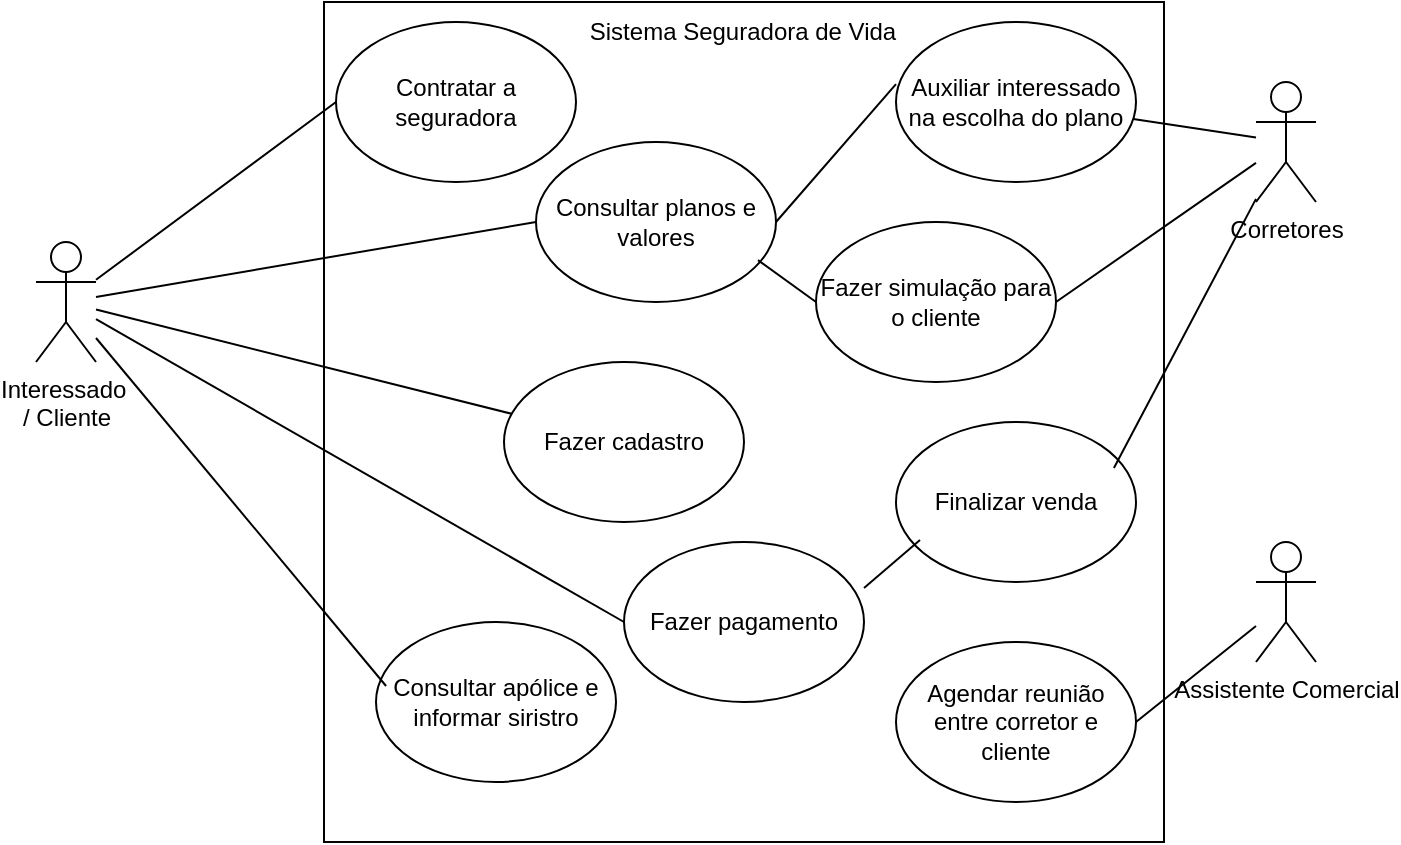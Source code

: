<mxfile version="28.2.5">
  <diagram name="Página-1" id="g3L8_VCffunA7m2RyKbb">
    <mxGraphModel dx="1111" dy="517" grid="1" gridSize="10" guides="1" tooltips="1" connect="1" arrows="1" fold="1" page="1" pageScale="1" pageWidth="827" pageHeight="1169" math="0" shadow="0">
      <root>
        <mxCell id="0" />
        <mxCell id="1" parent="0" />
        <mxCell id="9RJ5_KFD5nvwRMHBTUOD-1" value="" style="whiteSpace=wrap;html=1;aspect=fixed;" vertex="1" parent="1">
          <mxGeometry x="204" y="90" width="420" height="420" as="geometry" />
        </mxCell>
        <mxCell id="9RJ5_KFD5nvwRMHBTUOD-2" value="Interessado&amp;nbsp;&lt;div&gt;/&amp;nbsp;&lt;span style=&quot;background-color: transparent; color: light-dark(rgb(0, 0, 0), rgb(255, 255, 255));&quot;&gt;Cliente&lt;/span&gt;&lt;/div&gt;" style="shape=umlActor;verticalLabelPosition=bottom;verticalAlign=top;html=1;outlineConnect=0;" vertex="1" parent="1">
          <mxGeometry x="60" y="210" width="30" height="60" as="geometry" />
        </mxCell>
        <mxCell id="9RJ5_KFD5nvwRMHBTUOD-3" value="Corretores" style="shape=umlActor;verticalLabelPosition=bottom;verticalAlign=top;html=1;outlineConnect=0;" vertex="1" parent="1">
          <mxGeometry x="670" y="130" width="30" height="60" as="geometry" />
        </mxCell>
        <mxCell id="9RJ5_KFD5nvwRMHBTUOD-4" value="Assistente Comercial" style="shape=umlActor;verticalLabelPosition=bottom;verticalAlign=top;html=1;outlineConnect=0;" vertex="1" parent="1">
          <mxGeometry x="670" y="360" width="30" height="60" as="geometry" />
        </mxCell>
        <mxCell id="9RJ5_KFD5nvwRMHBTUOD-20" value="Sistema Seguradora de Vida" style="text;html=1;align=center;verticalAlign=middle;whiteSpace=wrap;rounded=0;" vertex="1" parent="1">
          <mxGeometry x="313" y="90" width="201" height="30" as="geometry" />
        </mxCell>
        <mxCell id="9RJ5_KFD5nvwRMHBTUOD-47" value="Auxiliar interessado na escolha do plano" style="ellipse;whiteSpace=wrap;html=1;" vertex="1" parent="1">
          <mxGeometry x="490" y="100" width="120" height="80" as="geometry" />
        </mxCell>
        <mxCell id="9RJ5_KFD5nvwRMHBTUOD-49" value="Consultar planos e valores" style="ellipse;whiteSpace=wrap;html=1;" vertex="1" parent="1">
          <mxGeometry x="310" y="160" width="120" height="80" as="geometry" />
        </mxCell>
        <mxCell id="9RJ5_KFD5nvwRMHBTUOD-50" value="Consultar apólice e informar siristro" style="ellipse;whiteSpace=wrap;html=1;" vertex="1" parent="1">
          <mxGeometry x="230" y="400" width="120" height="80" as="geometry" />
        </mxCell>
        <mxCell id="9RJ5_KFD5nvwRMHBTUOD-51" value="Finalizar venda" style="ellipse;whiteSpace=wrap;html=1;" vertex="1" parent="1">
          <mxGeometry x="490" y="300" width="120" height="80" as="geometry" />
        </mxCell>
        <mxCell id="9RJ5_KFD5nvwRMHBTUOD-52" value="Fazer cadastro" style="ellipse;whiteSpace=wrap;html=1;" vertex="1" parent="1">
          <mxGeometry x="294" y="270" width="120" height="80" as="geometry" />
        </mxCell>
        <mxCell id="9RJ5_KFD5nvwRMHBTUOD-53" value="Fazer pagamento" style="ellipse;whiteSpace=wrap;html=1;" vertex="1" parent="1">
          <mxGeometry x="354" y="360" width="120" height="80" as="geometry" />
        </mxCell>
        <mxCell id="9RJ5_KFD5nvwRMHBTUOD-55" value="" style="endArrow=none;html=1;rounded=0;fontSize=12;startSize=8;endSize=8;curved=1;entryX=0;entryY=0.5;entryDx=0;entryDy=0;" edge="1" parent="1" source="9RJ5_KFD5nvwRMHBTUOD-2" target="9RJ5_KFD5nvwRMHBTUOD-49">
          <mxGeometry width="50" height="50" relative="1" as="geometry">
            <mxPoint x="540" y="300" as="sourcePoint" />
            <mxPoint x="590" y="250" as="targetPoint" />
          </mxGeometry>
        </mxCell>
        <mxCell id="9RJ5_KFD5nvwRMHBTUOD-56" value="" style="endArrow=none;html=1;rounded=0;fontSize=12;startSize=8;endSize=8;curved=1;" edge="1" parent="1" source="9RJ5_KFD5nvwRMHBTUOD-2" target="9RJ5_KFD5nvwRMHBTUOD-52">
          <mxGeometry width="50" height="50" relative="1" as="geometry">
            <mxPoint x="540" y="300" as="sourcePoint" />
            <mxPoint x="590" y="250" as="targetPoint" />
          </mxGeometry>
        </mxCell>
        <mxCell id="9RJ5_KFD5nvwRMHBTUOD-57" value="" style="endArrow=none;html=1;rounded=0;fontSize=12;startSize=8;endSize=8;curved=1;exitX=1;exitY=0.5;exitDx=0;exitDy=0;entryX=0;entryY=0.388;entryDx=0;entryDy=0;entryPerimeter=0;" edge="1" parent="1" source="9RJ5_KFD5nvwRMHBTUOD-49" target="9RJ5_KFD5nvwRMHBTUOD-47">
          <mxGeometry width="50" height="50" relative="1" as="geometry">
            <mxPoint x="540" y="300" as="sourcePoint" />
            <mxPoint x="590" y="250" as="targetPoint" />
          </mxGeometry>
        </mxCell>
        <mxCell id="9RJ5_KFD5nvwRMHBTUOD-58" value="" style="endArrow=none;html=1;rounded=0;fontSize=12;startSize=8;endSize=8;curved=1;" edge="1" parent="1" source="9RJ5_KFD5nvwRMHBTUOD-47" target="9RJ5_KFD5nvwRMHBTUOD-3">
          <mxGeometry width="50" height="50" relative="1" as="geometry">
            <mxPoint x="540" y="300" as="sourcePoint" />
            <mxPoint x="590" y="250" as="targetPoint" />
          </mxGeometry>
        </mxCell>
        <mxCell id="9RJ5_KFD5nvwRMHBTUOD-59" value="" style="endArrow=none;html=1;rounded=0;fontSize=12;startSize=8;endSize=8;curved=1;exitX=1;exitY=0.288;exitDx=0;exitDy=0;exitPerimeter=0;entryX=0.1;entryY=0.738;entryDx=0;entryDy=0;entryPerimeter=0;" edge="1" parent="1" source="9RJ5_KFD5nvwRMHBTUOD-53" target="9RJ5_KFD5nvwRMHBTUOD-51">
          <mxGeometry width="50" height="50" relative="1" as="geometry">
            <mxPoint x="540" y="300" as="sourcePoint" />
            <mxPoint x="590" y="250" as="targetPoint" />
          </mxGeometry>
        </mxCell>
        <mxCell id="9RJ5_KFD5nvwRMHBTUOD-60" value="" style="endArrow=none;html=1;rounded=0;fontSize=12;startSize=8;endSize=8;curved=1;exitX=0.908;exitY=0.288;exitDx=0;exitDy=0;exitPerimeter=0;" edge="1" parent="1" source="9RJ5_KFD5nvwRMHBTUOD-51" target="9RJ5_KFD5nvwRMHBTUOD-3">
          <mxGeometry width="50" height="50" relative="1" as="geometry">
            <mxPoint x="540" y="300" as="sourcePoint" />
            <mxPoint x="590" y="250" as="targetPoint" />
          </mxGeometry>
        </mxCell>
        <mxCell id="9RJ5_KFD5nvwRMHBTUOD-61" value="" style="endArrow=none;html=1;rounded=0;fontSize=12;startSize=8;endSize=8;curved=1;exitX=0;exitY=0.5;exitDx=0;exitDy=0;" edge="1" parent="1" source="9RJ5_KFD5nvwRMHBTUOD-53" target="9RJ5_KFD5nvwRMHBTUOD-2">
          <mxGeometry width="50" height="50" relative="1" as="geometry">
            <mxPoint x="540" y="300" as="sourcePoint" />
            <mxPoint x="590" y="250" as="targetPoint" />
          </mxGeometry>
        </mxCell>
        <mxCell id="9RJ5_KFD5nvwRMHBTUOD-62" value="" style="endArrow=none;html=1;rounded=0;fontSize=12;startSize=8;endSize=8;curved=1;exitX=0.042;exitY=0.4;exitDx=0;exitDy=0;exitPerimeter=0;" edge="1" parent="1" source="9RJ5_KFD5nvwRMHBTUOD-50" target="9RJ5_KFD5nvwRMHBTUOD-2">
          <mxGeometry width="50" height="50" relative="1" as="geometry">
            <mxPoint x="540" y="300" as="sourcePoint" />
            <mxPoint x="590" y="250" as="targetPoint" />
          </mxGeometry>
        </mxCell>
        <mxCell id="9RJ5_KFD5nvwRMHBTUOD-63" value="Agendar reunião entre corretor e cliente" style="ellipse;whiteSpace=wrap;html=1;" vertex="1" parent="1">
          <mxGeometry x="490" y="410" width="120" height="80" as="geometry" />
        </mxCell>
        <mxCell id="9RJ5_KFD5nvwRMHBTUOD-64" value="" style="endArrow=none;html=1;rounded=0;fontSize=12;startSize=8;endSize=8;curved=1;exitX=1;exitY=0.5;exitDx=0;exitDy=0;" edge="1" parent="1" source="9RJ5_KFD5nvwRMHBTUOD-63" target="9RJ5_KFD5nvwRMHBTUOD-4">
          <mxGeometry width="50" height="50" relative="1" as="geometry">
            <mxPoint x="540" y="300" as="sourcePoint" />
            <mxPoint x="590" y="250" as="targetPoint" />
          </mxGeometry>
        </mxCell>
        <mxCell id="9RJ5_KFD5nvwRMHBTUOD-65" value="Fazer simulação para o cliente" style="ellipse;whiteSpace=wrap;html=1;" vertex="1" parent="1">
          <mxGeometry x="450" y="200" width="120" height="80" as="geometry" />
        </mxCell>
        <mxCell id="9RJ5_KFD5nvwRMHBTUOD-66" value="" style="endArrow=none;html=1;rounded=0;fontSize=12;startSize=8;endSize=8;curved=1;entryX=0.925;entryY=0.738;entryDx=0;entryDy=0;entryPerimeter=0;exitX=0;exitY=0.5;exitDx=0;exitDy=0;" edge="1" parent="1" source="9RJ5_KFD5nvwRMHBTUOD-65" target="9RJ5_KFD5nvwRMHBTUOD-49">
          <mxGeometry width="50" height="50" relative="1" as="geometry">
            <mxPoint x="540" y="300" as="sourcePoint" />
            <mxPoint x="590" y="250" as="targetPoint" />
          </mxGeometry>
        </mxCell>
        <mxCell id="9RJ5_KFD5nvwRMHBTUOD-67" value="" style="endArrow=none;html=1;rounded=0;fontSize=12;startSize=8;endSize=8;curved=1;exitX=1;exitY=0.5;exitDx=0;exitDy=0;" edge="1" parent="1" source="9RJ5_KFD5nvwRMHBTUOD-65" target="9RJ5_KFD5nvwRMHBTUOD-3">
          <mxGeometry width="50" height="50" relative="1" as="geometry">
            <mxPoint x="540" y="300" as="sourcePoint" />
            <mxPoint x="590" y="250" as="targetPoint" />
          </mxGeometry>
        </mxCell>
        <mxCell id="9RJ5_KFD5nvwRMHBTUOD-68" value="Contratar a seguradora" style="ellipse;whiteSpace=wrap;html=1;" vertex="1" parent="1">
          <mxGeometry x="210" y="100" width="120" height="80" as="geometry" />
        </mxCell>
        <mxCell id="9RJ5_KFD5nvwRMHBTUOD-69" value="" style="endArrow=none;html=1;rounded=0;fontSize=12;startSize=8;endSize=8;curved=1;entryX=0;entryY=0.5;entryDx=0;entryDy=0;" edge="1" parent="1" source="9RJ5_KFD5nvwRMHBTUOD-2" target="9RJ5_KFD5nvwRMHBTUOD-68">
          <mxGeometry width="50" height="50" relative="1" as="geometry">
            <mxPoint x="540" y="300" as="sourcePoint" />
            <mxPoint x="590" y="250" as="targetPoint" />
          </mxGeometry>
        </mxCell>
      </root>
    </mxGraphModel>
  </diagram>
</mxfile>
